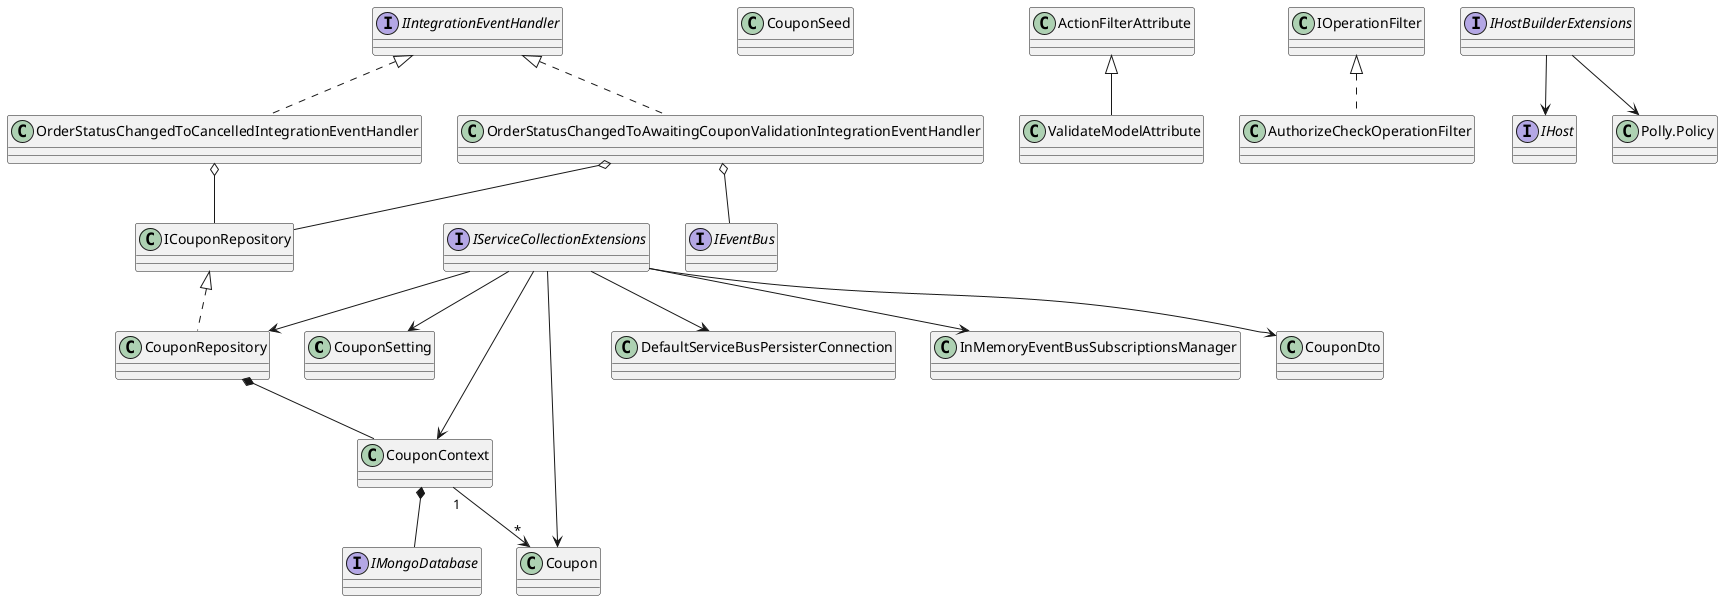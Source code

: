 @startuml Services: Coupon.API

'Top
class CouponSetting

'IntegrationEvent
interface IIntegrationEventHandler
class OrderStatusChangedToAwaitingCouponValidationIntegrationEventHandler
class OrderStatusChangedToCancelledIntegrationEventHandler

' class IntegrationEvent
' class OrderCouponConfirmedIntegrationEvent
' class OrderCouponRejectedIntegrationEvent
' class OrderStatusChangedToAwaitingCouponValidationIntegrationEvent
' class OrderStatusChangedToCancelledIntegrationEvent
interface ICouponRepository
interface IEventBus

' IntegrationEvent <|-- OrderCouponConfirmedIntegrationEvent
' IntegrationEvent <|-- OrderCouponRejectedIntegrationEvent
' IntegrationEvent <|-- OrderStatusChangedToAwaitingCouponValidationIntegrationEvent  
' IntegrationEvent <|-- OrderStatusChangedToCancelledIntegrationEvent

IIntegrationEventHandler <|.. OrderStatusChangedToAwaitingCouponValidationIntegrationEventHandler
IIntegrationEventHandler <|.. OrderStatusChangedToCancelledIntegrationEventHandler

OrderStatusChangedToAwaitingCouponValidationIntegrationEventHandler o-- ICouponRepository
OrderStatusChangedToAwaitingCouponValidationIntegrationEventHandler o-- IEventBus
' OrderStatusChangedToAwaitingCouponValidationIntegrationEventHandler --> OrderStatusChangedToAwaitingCouponValidationIntegrationEvent
' OrderStatusChangedToAwaitingCouponValidationIntegrationEventHandler --> OrderCouponConfirmedIntegrationEvent
' OrderStatusChangedToAwaitingCouponValidationIntegrationEventHandler --> OrderCouponRejectedIntegrationEvent

OrderStatusChangedToCancelledIntegrationEventHandler o-- ICouponRepository
' OrderStatusChangedToCancelledIntegrationEventHandler --> OrderStatusChangedToCancelledIntegrationEvent

'Infrastructure
class CouponRepository
class CouponContext
class ICouponRepository
class CouponSeed
class Coupon
interface IMongoDatabase

ICouponRepository <|.. CouponRepository
CouponRepository *-- CouponContext
CouponContext *-- IMongoDatabase
CouponContext "1" --> "*" Coupon

'Filters
class ValidateModelAttribute
class ActionFilterAttribute
class IOperationFilter
class AuthorizeCheckOperationFilter

ActionFilterAttribute <|-- ValidateModelAttribute
IOperationFilter <|.. AuthorizeCheckOperationFilter

'Extensions
interface IHostBuilderExtensions
interface IHost
interface IServiceCollectionExtensions
class Policy as "Polly.Policy"
class DefaultServiceBusPersisterConnection

IHostBuilderExtensions --> Policy
IHostBuilderExtensions --> IHost

IServiceCollectionExtensions --> CouponRepository
IServiceCollectionExtensions --> DefaultServiceBusPersisterConnection
IServiceCollectionExtensions --> InMemoryEventBusSubscriptionsManager
IServiceCollectionExtensions --> CouponContext
IServiceCollectionExtensions --> Coupon
IServiceCollectionExtensions --> CouponDto
IServiceCollectionExtensions --> CouponSetting

@enduml